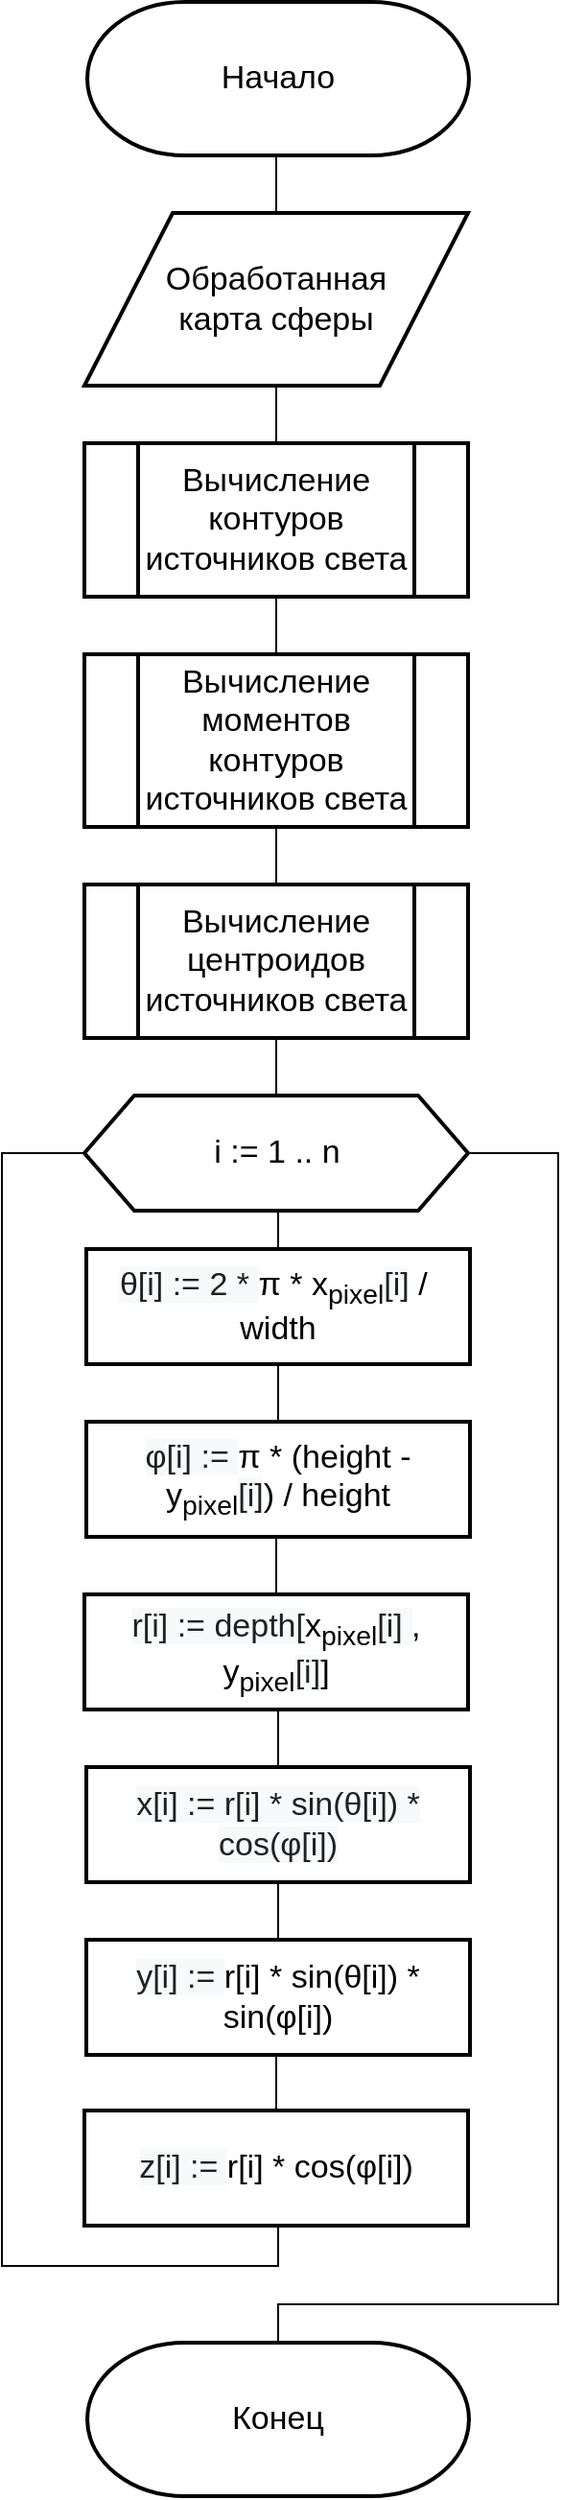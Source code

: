 <mxfile version="21.1.2" type="device">
  <diagram name="Страница 1" id="vSN0zOsbVQ_ziBr6iRNW">
    <mxGraphModel dx="2058" dy="1188" grid="1" gridSize="10" guides="1" tooltips="1" connect="1" arrows="1" fold="1" page="1" pageScale="1" pageWidth="827" pageHeight="1169" math="0" shadow="0">
      <root>
        <mxCell id="0" />
        <mxCell id="1" parent="0" />
        <mxCell id="NfnfCwqI7M4uG_9BYdU6-4" style="edgeStyle=orthogonalEdgeStyle;rounded=0;orthogonalLoop=1;jettySize=auto;html=1;exitX=0.5;exitY=1;exitDx=0;exitDy=0;exitPerimeter=0;entryX=0.5;entryY=0;entryDx=0;entryDy=0;endArrow=none;endFill=0;" parent="1" source="NfnfCwqI7M4uG_9BYdU6-1" target="NfnfCwqI7M4uG_9BYdU6-3" edge="1">
          <mxGeometry relative="1" as="geometry" />
        </mxCell>
        <mxCell id="NfnfCwqI7M4uG_9BYdU6-1" value="Начало" style="strokeWidth=2;html=1;shape=stencil(xVVNb4MwDP01HJmAaFV7nFh37GWTdnapC1FDgpysH/9+gYBaSukgl0kc8DO85+fYSsBSXUCFQRJJKDFg70GSfCGVXIJRZAObKRy8iFx4cuFq6ULQFWbGYUcgDluBLqMNqQOe+M60DFwWSNzUWbYOojf7Tf2wNFNSWhKupO5lbvKWDLi0/0ZnRxa9vDqZSxu7qLIKJRqkHno1t3FAkHx4K8XTlD49lPqOOt2/lL7nK8V+Smuf7sX3YvHEDm48jD2QW64mHpiXXMc+351XMwdyk92NyLHUImMLyNItZIec1I/cPSyygnq5B4kuXaojXqtnd/P9zH/HILi8YVgs5zMAZfaFWobuH7r0azqHcOY6JGWgbkOPXwDlGFqecC8g76X0CbG6gduzf1zuwsPxXc+mUfyjZZ8zzoTS+GQTLD6YswYdGU6W7hXhk6ndcyHc7TS2EAOCBnV3ZQP8Ag==);whiteSpace=wrap;fontSize=17;" parent="1" vertex="1">
          <mxGeometry x="289" y="10" width="250" height="80" as="geometry" />
        </mxCell>
        <mxCell id="A0MCLNn6qekpqNKE2fol-1" style="edgeStyle=orthogonalEdgeStyle;rounded=0;orthogonalLoop=1;jettySize=auto;html=1;exitX=0.5;exitY=1;exitDx=0;exitDy=0;entryX=0.5;entryY=0;entryDx=0;entryDy=0;endArrow=none;endFill=0;" parent="1" source="NfnfCwqI7M4uG_9BYdU6-3" target="NfnfCwqI7M4uG_9BYdU6-5" edge="1">
          <mxGeometry relative="1" as="geometry" />
        </mxCell>
        <mxCell id="NfnfCwqI7M4uG_9BYdU6-3" value="Обработанная &lt;br&gt;карта сферы" style="shape=parallelogram;html=1;strokeWidth=2;perimeter=parallelogramPerimeter;whiteSpace=wrap;rounded=0;arcSize=12;size=0.23;fontSize=17;" parent="1" vertex="1">
          <mxGeometry x="313" y="120" width="200" height="90" as="geometry" />
        </mxCell>
        <mxCell id="A0MCLNn6qekpqNKE2fol-4" style="edgeStyle=orthogonalEdgeStyle;rounded=0;orthogonalLoop=1;jettySize=auto;html=1;exitX=0.5;exitY=1;exitDx=0;exitDy=0;entryX=0.5;entryY=0;entryDx=0;entryDy=0;endArrow=none;endFill=0;" parent="1" source="NfnfCwqI7M4uG_9BYdU6-5" target="A0MCLNn6qekpqNKE2fol-2" edge="1">
          <mxGeometry relative="1" as="geometry" />
        </mxCell>
        <mxCell id="NfnfCwqI7M4uG_9BYdU6-5" value="Вычисление контуров источников света" style="verticalLabelPosition=middle;verticalAlign=middle;html=1;shape=process;whiteSpace=wrap;rounded=0;size=0.14;arcSize=6;strokeWidth=2;labelPosition=center;align=center;fontSize=17;" parent="1" vertex="1">
          <mxGeometry x="313" y="240" width="200" height="80" as="geometry" />
        </mxCell>
        <mxCell id="A0MCLNn6qekpqNKE2fol-5" style="edgeStyle=orthogonalEdgeStyle;rounded=0;orthogonalLoop=1;jettySize=auto;html=1;exitX=0.5;exitY=1;exitDx=0;exitDy=0;entryX=0.5;entryY=0;entryDx=0;entryDy=0;endArrow=none;endFill=0;" parent="1" source="A0MCLNn6qekpqNKE2fol-2" target="A0MCLNn6qekpqNKE2fol-3" edge="1">
          <mxGeometry relative="1" as="geometry" />
        </mxCell>
        <mxCell id="A0MCLNn6qekpqNKE2fol-2" value="Вычисление моментов контуров источников света" style="verticalLabelPosition=middle;verticalAlign=middle;html=1;shape=process;whiteSpace=wrap;rounded=0;size=0.14;arcSize=6;strokeWidth=2;labelPosition=center;align=center;fontSize=17;" parent="1" vertex="1">
          <mxGeometry x="313" y="350" width="200" height="90" as="geometry" />
        </mxCell>
        <mxCell id="A0MCLNn6qekpqNKE2fol-7" style="edgeStyle=orthogonalEdgeStyle;rounded=0;orthogonalLoop=1;jettySize=auto;html=1;exitX=0.5;exitY=1;exitDx=0;exitDy=0;entryX=0.5;entryY=0;entryDx=0;entryDy=0;endArrow=none;endFill=0;" parent="1" source="A0MCLNn6qekpqNKE2fol-3" target="A0MCLNn6qekpqNKE2fol-6" edge="1">
          <mxGeometry relative="1" as="geometry" />
        </mxCell>
        <mxCell id="A0MCLNn6qekpqNKE2fol-3" value="Вычисление центроидов источников света" style="verticalLabelPosition=middle;verticalAlign=middle;html=1;shape=process;whiteSpace=wrap;rounded=0;size=0.14;arcSize=6;strokeWidth=2;labelPosition=center;align=center;fontSize=17;" parent="1" vertex="1">
          <mxGeometry x="313" y="470" width="200" height="80" as="geometry" />
        </mxCell>
        <mxCell id="A0MCLNn6qekpqNKE2fol-9" style="edgeStyle=orthogonalEdgeStyle;rounded=0;orthogonalLoop=1;jettySize=auto;html=1;exitX=0.5;exitY=1;exitDx=0;exitDy=0;entryX=0.5;entryY=0;entryDx=0;entryDy=0;endArrow=none;endFill=0;" parent="1" source="A0MCLNn6qekpqNKE2fol-6" target="A0MCLNn6qekpqNKE2fol-8" edge="1">
          <mxGeometry relative="1" as="geometry" />
        </mxCell>
        <mxCell id="A0MCLNn6qekpqNKE2fol-23" style="edgeStyle=orthogonalEdgeStyle;rounded=0;orthogonalLoop=1;jettySize=auto;html=1;exitX=1;exitY=0.5;exitDx=0;exitDy=0;entryX=0.5;entryY=0;entryDx=0;entryDy=0;entryPerimeter=0;endArrow=none;endFill=0;" parent="1" source="A0MCLNn6qekpqNKE2fol-6" target="A0MCLNn6qekpqNKE2fol-22" edge="1">
          <mxGeometry relative="1" as="geometry">
            <Array as="points">
              <mxPoint x="560" y="610" />
              <mxPoint x="560" y="1210" />
              <mxPoint x="414" y="1210" />
            </Array>
          </mxGeometry>
        </mxCell>
        <mxCell id="A0MCLNn6qekpqNKE2fol-6" value="i := 1 .. n" style="verticalLabelPosition=middle;verticalAlign=middle;html=1;shape=hexagon;perimeter=hexagonPerimeter2;arcSize=6;size=0.13;labelPosition=center;align=center;strokeWidth=2;fontSize=17;" parent="1" vertex="1">
          <mxGeometry x="313" y="580" width="200" height="60" as="geometry" />
        </mxCell>
        <mxCell id="A0MCLNn6qekpqNKE2fol-34" style="edgeStyle=orthogonalEdgeStyle;rounded=0;orthogonalLoop=1;jettySize=auto;html=1;exitX=0.5;exitY=1;exitDx=0;exitDy=0;entryX=0.5;entryY=0;entryDx=0;entryDy=0;endArrow=none;endFill=0;" parent="1" source="A0MCLNn6qekpqNKE2fol-8" target="A0MCLNn6qekpqNKE2fol-11" edge="1">
          <mxGeometry relative="1" as="geometry" />
        </mxCell>
        <mxCell id="A0MCLNn6qekpqNKE2fol-8" value="&lt;span style=&quot;color: rgb(32, 33, 34); font-family: sans-serif; font-size: 17px; font-style: normal; font-variant-ligatures: normal; font-variant-caps: normal; letter-spacing: normal; orphans: 2; text-align: left; text-indent: 0px; text-transform: none; widows: 2; word-spacing: 0px; -webkit-text-stroke-width: 0px; background-color: rgb(248, 249, 250); text-decoration-thickness: initial; text-decoration-style: initial; text-decoration-color: initial;&quot;&gt;θ[i] := 2 *&amp;nbsp;&lt;/span&gt;π * x&lt;sub&gt;pixel&lt;/sub&gt;&lt;span style=&quot;color: rgb(32, 33, 34); font-family: sans-serif; text-align: left; background-color: rgb(248, 249, 250);&quot;&gt;[i]&lt;/span&gt;&amp;nbsp;/&amp;nbsp; width" style="rounded=0;whiteSpace=wrap;html=1;absoluteArcSize=1;arcSize=14;strokeWidth=2;fontSize=17;fontStyle=0" parent="1" vertex="1">
          <mxGeometry x="314" y="660" width="200" height="60" as="geometry" />
        </mxCell>
        <mxCell id="A0MCLNn6qekpqNKE2fol-35" style="edgeStyle=orthogonalEdgeStyle;rounded=0;orthogonalLoop=1;jettySize=auto;html=1;exitX=0.5;exitY=1;exitDx=0;exitDy=0;entryX=0.5;entryY=0;entryDx=0;entryDy=0;endArrow=none;endFill=0;" parent="1" source="A0MCLNn6qekpqNKE2fol-11" target="A0MCLNn6qekpqNKE2fol-12" edge="1">
          <mxGeometry relative="1" as="geometry" />
        </mxCell>
        <mxCell id="A0MCLNn6qekpqNKE2fol-11" value="&lt;span style=&quot;color: rgb(32, 33, 34); font-family: sans-serif; font-size: 17px; font-style: normal; font-variant-ligatures: normal; font-variant-caps: normal; letter-spacing: normal; orphans: 2; text-align: left; text-indent: 0px; text-transform: none; widows: 2; word-spacing: 0px; -webkit-text-stroke-width: 0px; background-color: rgb(248, 249, 250); text-decoration-thickness: initial; text-decoration-style: initial; text-decoration-color: initial;&quot;&gt;φ[i] := &lt;/span&gt;π * (height - y&lt;sub&gt;pixel&lt;/sub&gt;&lt;span style=&quot;color: rgb(32, 33, 34); font-family: sans-serif; text-align: left; background-color: rgb(248, 249, 250);&quot;&gt;[i]&lt;/span&gt;) / height" style="rounded=0;whiteSpace=wrap;html=1;absoluteArcSize=1;arcSize=14;strokeWidth=2;fontSize=17;fontStyle=0" parent="1" vertex="1">
          <mxGeometry x="314" y="750" width="200" height="60" as="geometry" />
        </mxCell>
        <mxCell id="A0MCLNn6qekpqNKE2fol-18" style="edgeStyle=orthogonalEdgeStyle;rounded=0;orthogonalLoop=1;jettySize=auto;html=1;exitX=0.5;exitY=1;exitDx=0;exitDy=0;entryX=0.5;entryY=0;entryDx=0;entryDy=0;endArrow=none;endFill=0;" parent="1" source="A0MCLNn6qekpqNKE2fol-12" target="A0MCLNn6qekpqNKE2fol-13" edge="1">
          <mxGeometry relative="1" as="geometry" />
        </mxCell>
        <mxCell id="A0MCLNn6qekpqNKE2fol-12" value="&lt;span style=&quot;color: rgb(32, 33, 34); font-family: sans-serif; font-size: 17px; font-style: normal; font-variant-ligatures: normal; font-variant-caps: normal; letter-spacing: normal; orphans: 2; text-align: left; text-indent: 0px; text-transform: none; widows: 2; word-spacing: 0px; -webkit-text-stroke-width: 0px; background-color: rgb(248, 249, 250); text-decoration-thickness: initial; text-decoration-style: initial; text-decoration-color: initial;&quot;&gt;r[i] := depth[&lt;/span&gt;x&lt;sub&gt;pixel&lt;/sub&gt;&lt;span style=&quot;color: rgb(32, 33, 34); font-family: sans-serif; text-align: left; background-color: rgb(248, 249, 250);&quot;&gt;[i]&amp;nbsp;&lt;/span&gt;, y&lt;sub&gt;pixel&lt;/sub&gt;&lt;span style=&quot;color: rgb(32, 33, 34); font-family: sans-serif; text-align: left; background-color: rgb(248, 249, 250);&quot;&gt;[i]&lt;/span&gt;]" style="rounded=0;whiteSpace=wrap;html=1;absoluteArcSize=1;arcSize=14;strokeWidth=2;fontSize=17;fontStyle=0" parent="1" vertex="1">
          <mxGeometry x="313" y="840" width="200" height="60" as="geometry" />
        </mxCell>
        <mxCell id="A0MCLNn6qekpqNKE2fol-37" style="edgeStyle=orthogonalEdgeStyle;rounded=0;orthogonalLoop=1;jettySize=auto;html=1;exitX=0.5;exitY=1;exitDx=0;exitDy=0;entryX=0.5;entryY=0;entryDx=0;entryDy=0;endArrow=none;endFill=0;" parent="1" source="A0MCLNn6qekpqNKE2fol-13" target="A0MCLNn6qekpqNKE2fol-14" edge="1">
          <mxGeometry relative="1" as="geometry" />
        </mxCell>
        <mxCell id="A0MCLNn6qekpqNKE2fol-13" value="&lt;span style=&quot;color: rgb(32, 33, 34); font-family: sans-serif; font-size: 17px; font-style: normal; font-variant-ligatures: normal; font-variant-caps: normal; letter-spacing: normal; orphans: 2; text-align: left; text-indent: 0px; text-transform: none; widows: 2; word-spacing: 0px; -webkit-text-stroke-width: 0px; background-color: rgb(248, 249, 250); text-decoration-thickness: initial; text-decoration-style: initial; text-decoration-color: initial;&quot;&gt;x[i] := r[i] * sin(θ[i]) * cos(φ[i])&lt;/span&gt;" style="rounded=0;whiteSpace=wrap;html=1;absoluteArcSize=1;arcSize=14;strokeWidth=2;fontSize=17;fontStyle=0" parent="1" vertex="1">
          <mxGeometry x="314" y="930" width="200" height="60" as="geometry" />
        </mxCell>
        <mxCell id="A0MCLNn6qekpqNKE2fol-20" style="edgeStyle=orthogonalEdgeStyle;rounded=0;orthogonalLoop=1;jettySize=auto;html=1;exitX=0.5;exitY=1;exitDx=0;exitDy=0;entryX=0.5;entryY=0;entryDx=0;entryDy=0;endArrow=none;endFill=0;" parent="1" source="A0MCLNn6qekpqNKE2fol-14" target="A0MCLNn6qekpqNKE2fol-15" edge="1">
          <mxGeometry relative="1" as="geometry" />
        </mxCell>
        <mxCell id="A0MCLNn6qekpqNKE2fol-14" value="&lt;span style=&quot;color: rgb(32, 33, 34); font-family: sans-serif; font-size: 17px; font-style: normal; font-variant-ligatures: normal; font-variant-caps: normal; letter-spacing: normal; orphans: 2; text-align: left; text-indent: 0px; text-transform: none; widows: 2; word-spacing: 0px; -webkit-text-stroke-width: 0px; background-color: rgb(248, 249, 250); text-decoration-thickness: initial; text-decoration-style: initial; text-decoration-color: initial;&quot;&gt;y[i] :=&amp;nbsp;&lt;/span&gt;r[i] * sin(θ[i]) * sin(φ[i])" style="rounded=0;whiteSpace=wrap;html=1;absoluteArcSize=1;arcSize=14;strokeWidth=2;fontSize=17;fontStyle=0" parent="1" vertex="1">
          <mxGeometry x="314" y="1020" width="200" height="60" as="geometry" />
        </mxCell>
        <mxCell id="A0MCLNn6qekpqNKE2fol-21" style="edgeStyle=orthogonalEdgeStyle;rounded=0;orthogonalLoop=1;jettySize=auto;html=1;exitX=0.5;exitY=1;exitDx=0;exitDy=0;entryX=0;entryY=0.5;entryDx=0;entryDy=0;endArrow=none;endFill=0;" parent="1" source="A0MCLNn6qekpqNKE2fol-15" target="A0MCLNn6qekpqNKE2fol-6" edge="1">
          <mxGeometry relative="1" as="geometry">
            <Array as="points">
              <mxPoint x="414" y="1169" />
              <mxPoint x="414" y="1190" />
              <mxPoint x="270" y="1190" />
              <mxPoint x="270" y="610" />
            </Array>
          </mxGeometry>
        </mxCell>
        <mxCell id="A0MCLNn6qekpqNKE2fol-15" value="&lt;span style=&quot;color: rgb(32, 33, 34); font-family: sans-serif; font-size: 17px; font-style: normal; font-variant-ligatures: normal; font-variant-caps: normal; letter-spacing: normal; orphans: 2; text-align: left; text-indent: 0px; text-transform: none; widows: 2; word-spacing: 0px; -webkit-text-stroke-width: 0px; background-color: rgb(248, 249, 250); text-decoration-thickness: initial; text-decoration-style: initial; text-decoration-color: initial;&quot;&gt;z[i] :=&amp;nbsp;&lt;/span&gt;r[i] * cos(φ[i])" style="rounded=0;whiteSpace=wrap;html=1;absoluteArcSize=1;arcSize=14;strokeWidth=2;fontSize=17;fontStyle=0" parent="1" vertex="1">
          <mxGeometry x="313" y="1109" width="200" height="60" as="geometry" />
        </mxCell>
        <mxCell id="A0MCLNn6qekpqNKE2fol-22" value="Конец" style="strokeWidth=2;html=1;shape=stencil(xVVNb4MwDP01HJmAaFV7nFh37GWTdnapC1FDgpysH/9+gYBaSukgl0kc8DO85+fYSsBSXUCFQRJJKDFg70GSfCGVXIJRZAObKRy8iFx4cuFq6ULQFWbGYUcgDluBLqMNqQOe+M60DFwWSNzUWbYOojf7Tf2wNFNSWhKupO5lbvKWDLi0/0ZnRxa9vDqZSxu7qLIKJRqkHno1t3FAkHx4K8XTlD49lPqOOt2/lL7nK8V+Smuf7sX3YvHEDm48jD2QW64mHpiXXMc+351XMwdyk92NyLHUImMLyNItZIec1I/cPSyygnq5B4kuXaojXqtnd/P9zH/HILi8YVgs5zMAZfaFWobuH7r0azqHcOY6JGWgbkOPXwDlGFqecC8g76X0CbG6gduzf1zuwsPxXc+mUfyjZZ8zzoTS+GQTLD6YswYdGU6W7hXhk6ndcyHc7TS2EAOCBnV3ZQP8Ag==);whiteSpace=wrap;fontSize=17;" parent="1" vertex="1">
          <mxGeometry x="289" y="1230" width="250" height="80" as="geometry" />
        </mxCell>
      </root>
    </mxGraphModel>
  </diagram>
</mxfile>
